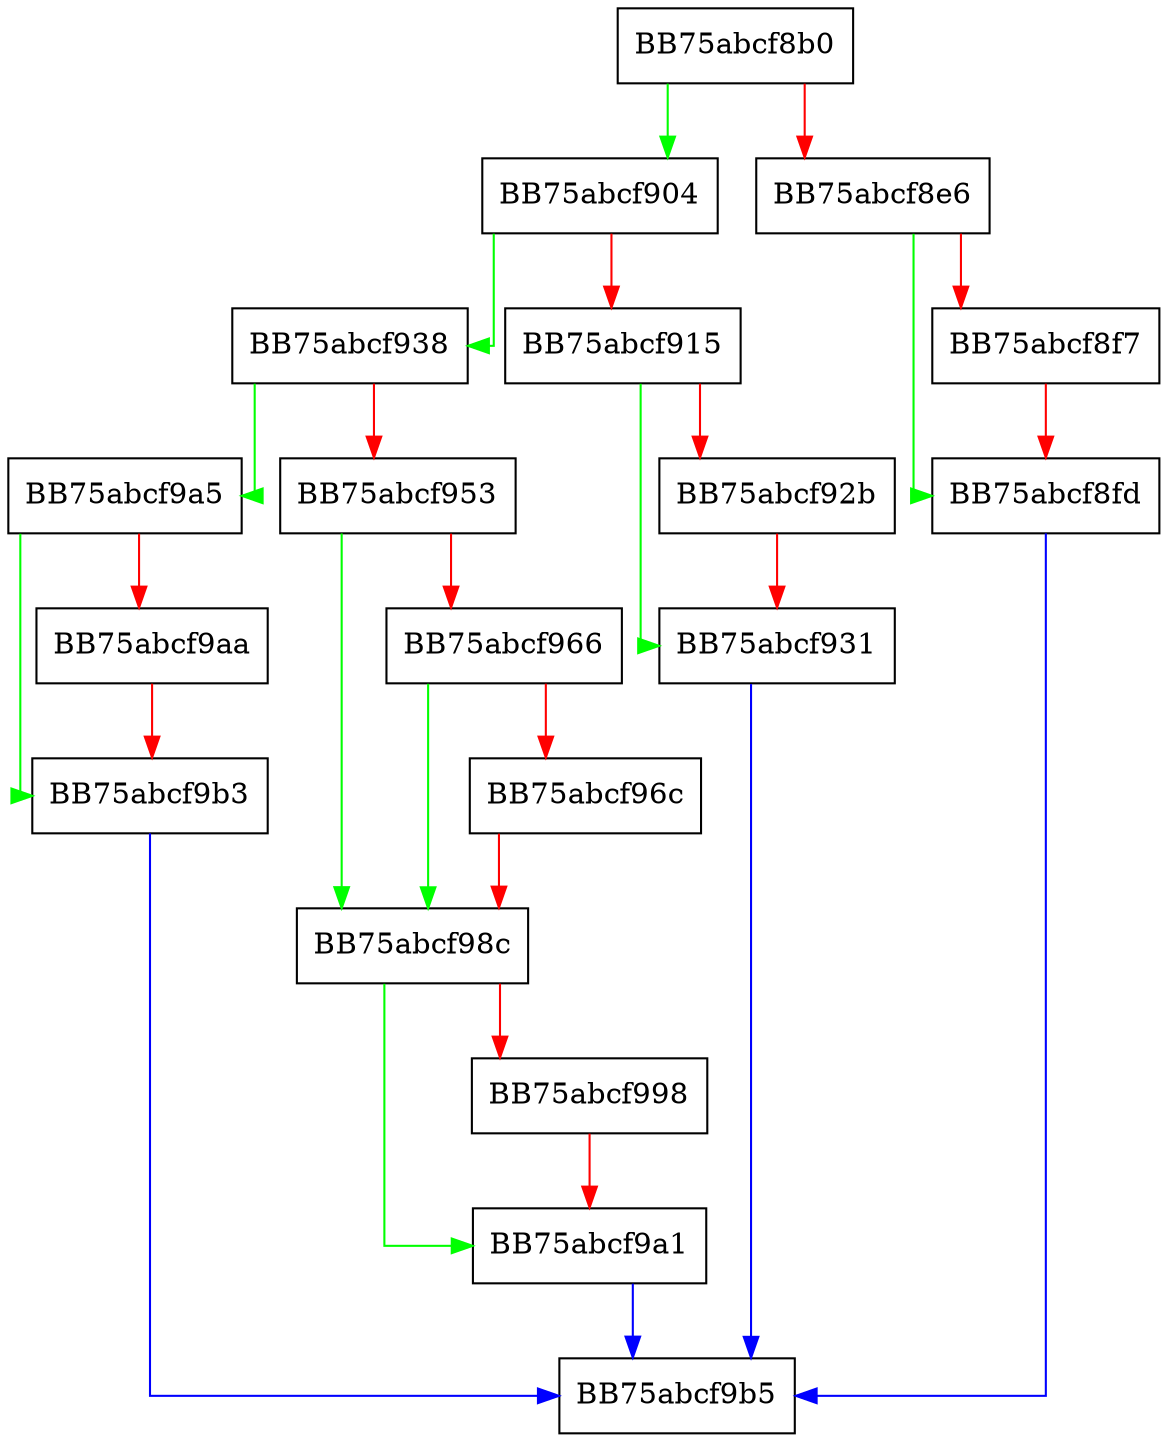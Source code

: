 digraph WriteBootSector {
  node [shape="box"];
  graph [splines=ortho];
  BB75abcf8b0 -> BB75abcf904 [color="green"];
  BB75abcf8b0 -> BB75abcf8e6 [color="red"];
  BB75abcf8e6 -> BB75abcf8fd [color="green"];
  BB75abcf8e6 -> BB75abcf8f7 [color="red"];
  BB75abcf8f7 -> BB75abcf8fd [color="red"];
  BB75abcf8fd -> BB75abcf9b5 [color="blue"];
  BB75abcf904 -> BB75abcf938 [color="green"];
  BB75abcf904 -> BB75abcf915 [color="red"];
  BB75abcf915 -> BB75abcf931 [color="green"];
  BB75abcf915 -> BB75abcf92b [color="red"];
  BB75abcf92b -> BB75abcf931 [color="red"];
  BB75abcf931 -> BB75abcf9b5 [color="blue"];
  BB75abcf938 -> BB75abcf9a5 [color="green"];
  BB75abcf938 -> BB75abcf953 [color="red"];
  BB75abcf953 -> BB75abcf98c [color="green"];
  BB75abcf953 -> BB75abcf966 [color="red"];
  BB75abcf966 -> BB75abcf98c [color="green"];
  BB75abcf966 -> BB75abcf96c [color="red"];
  BB75abcf96c -> BB75abcf98c [color="red"];
  BB75abcf98c -> BB75abcf9a1 [color="green"];
  BB75abcf98c -> BB75abcf998 [color="red"];
  BB75abcf998 -> BB75abcf9a1 [color="red"];
  BB75abcf9a1 -> BB75abcf9b5 [color="blue"];
  BB75abcf9a5 -> BB75abcf9b3 [color="green"];
  BB75abcf9a5 -> BB75abcf9aa [color="red"];
  BB75abcf9aa -> BB75abcf9b3 [color="red"];
  BB75abcf9b3 -> BB75abcf9b5 [color="blue"];
}